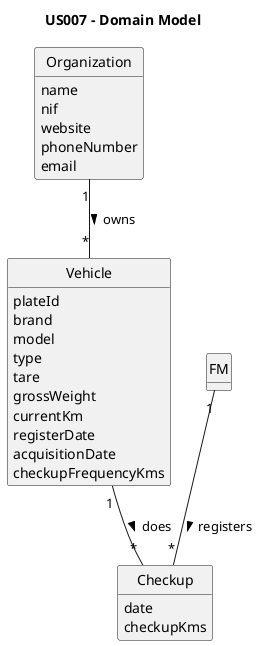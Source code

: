@startuml
skinparam monochrome true
skinparam packageStyle rectangle
skinparam shadowing false

'left to right direction

skinparam classAttributeIconSize 0

hide circle
hide methods

title US007 - Domain Model

class Organization {
    name
    nif
    website
    phoneNumber
    email
}

class Vehicle{
    plateId
    brand
    model
    type
    tare
    grossWeight
    currentKm
    registerDate
    acquisitionDate
    checkupFrequencyKms
}

class Checkup{
    date
    checkupKms
}


FM "1" -- "*" Checkup : "registers >"
Organization "1" -- "*" Vehicle : "owns >"
Vehicle "1" -- "*" Checkup : "does >"

@enduml
